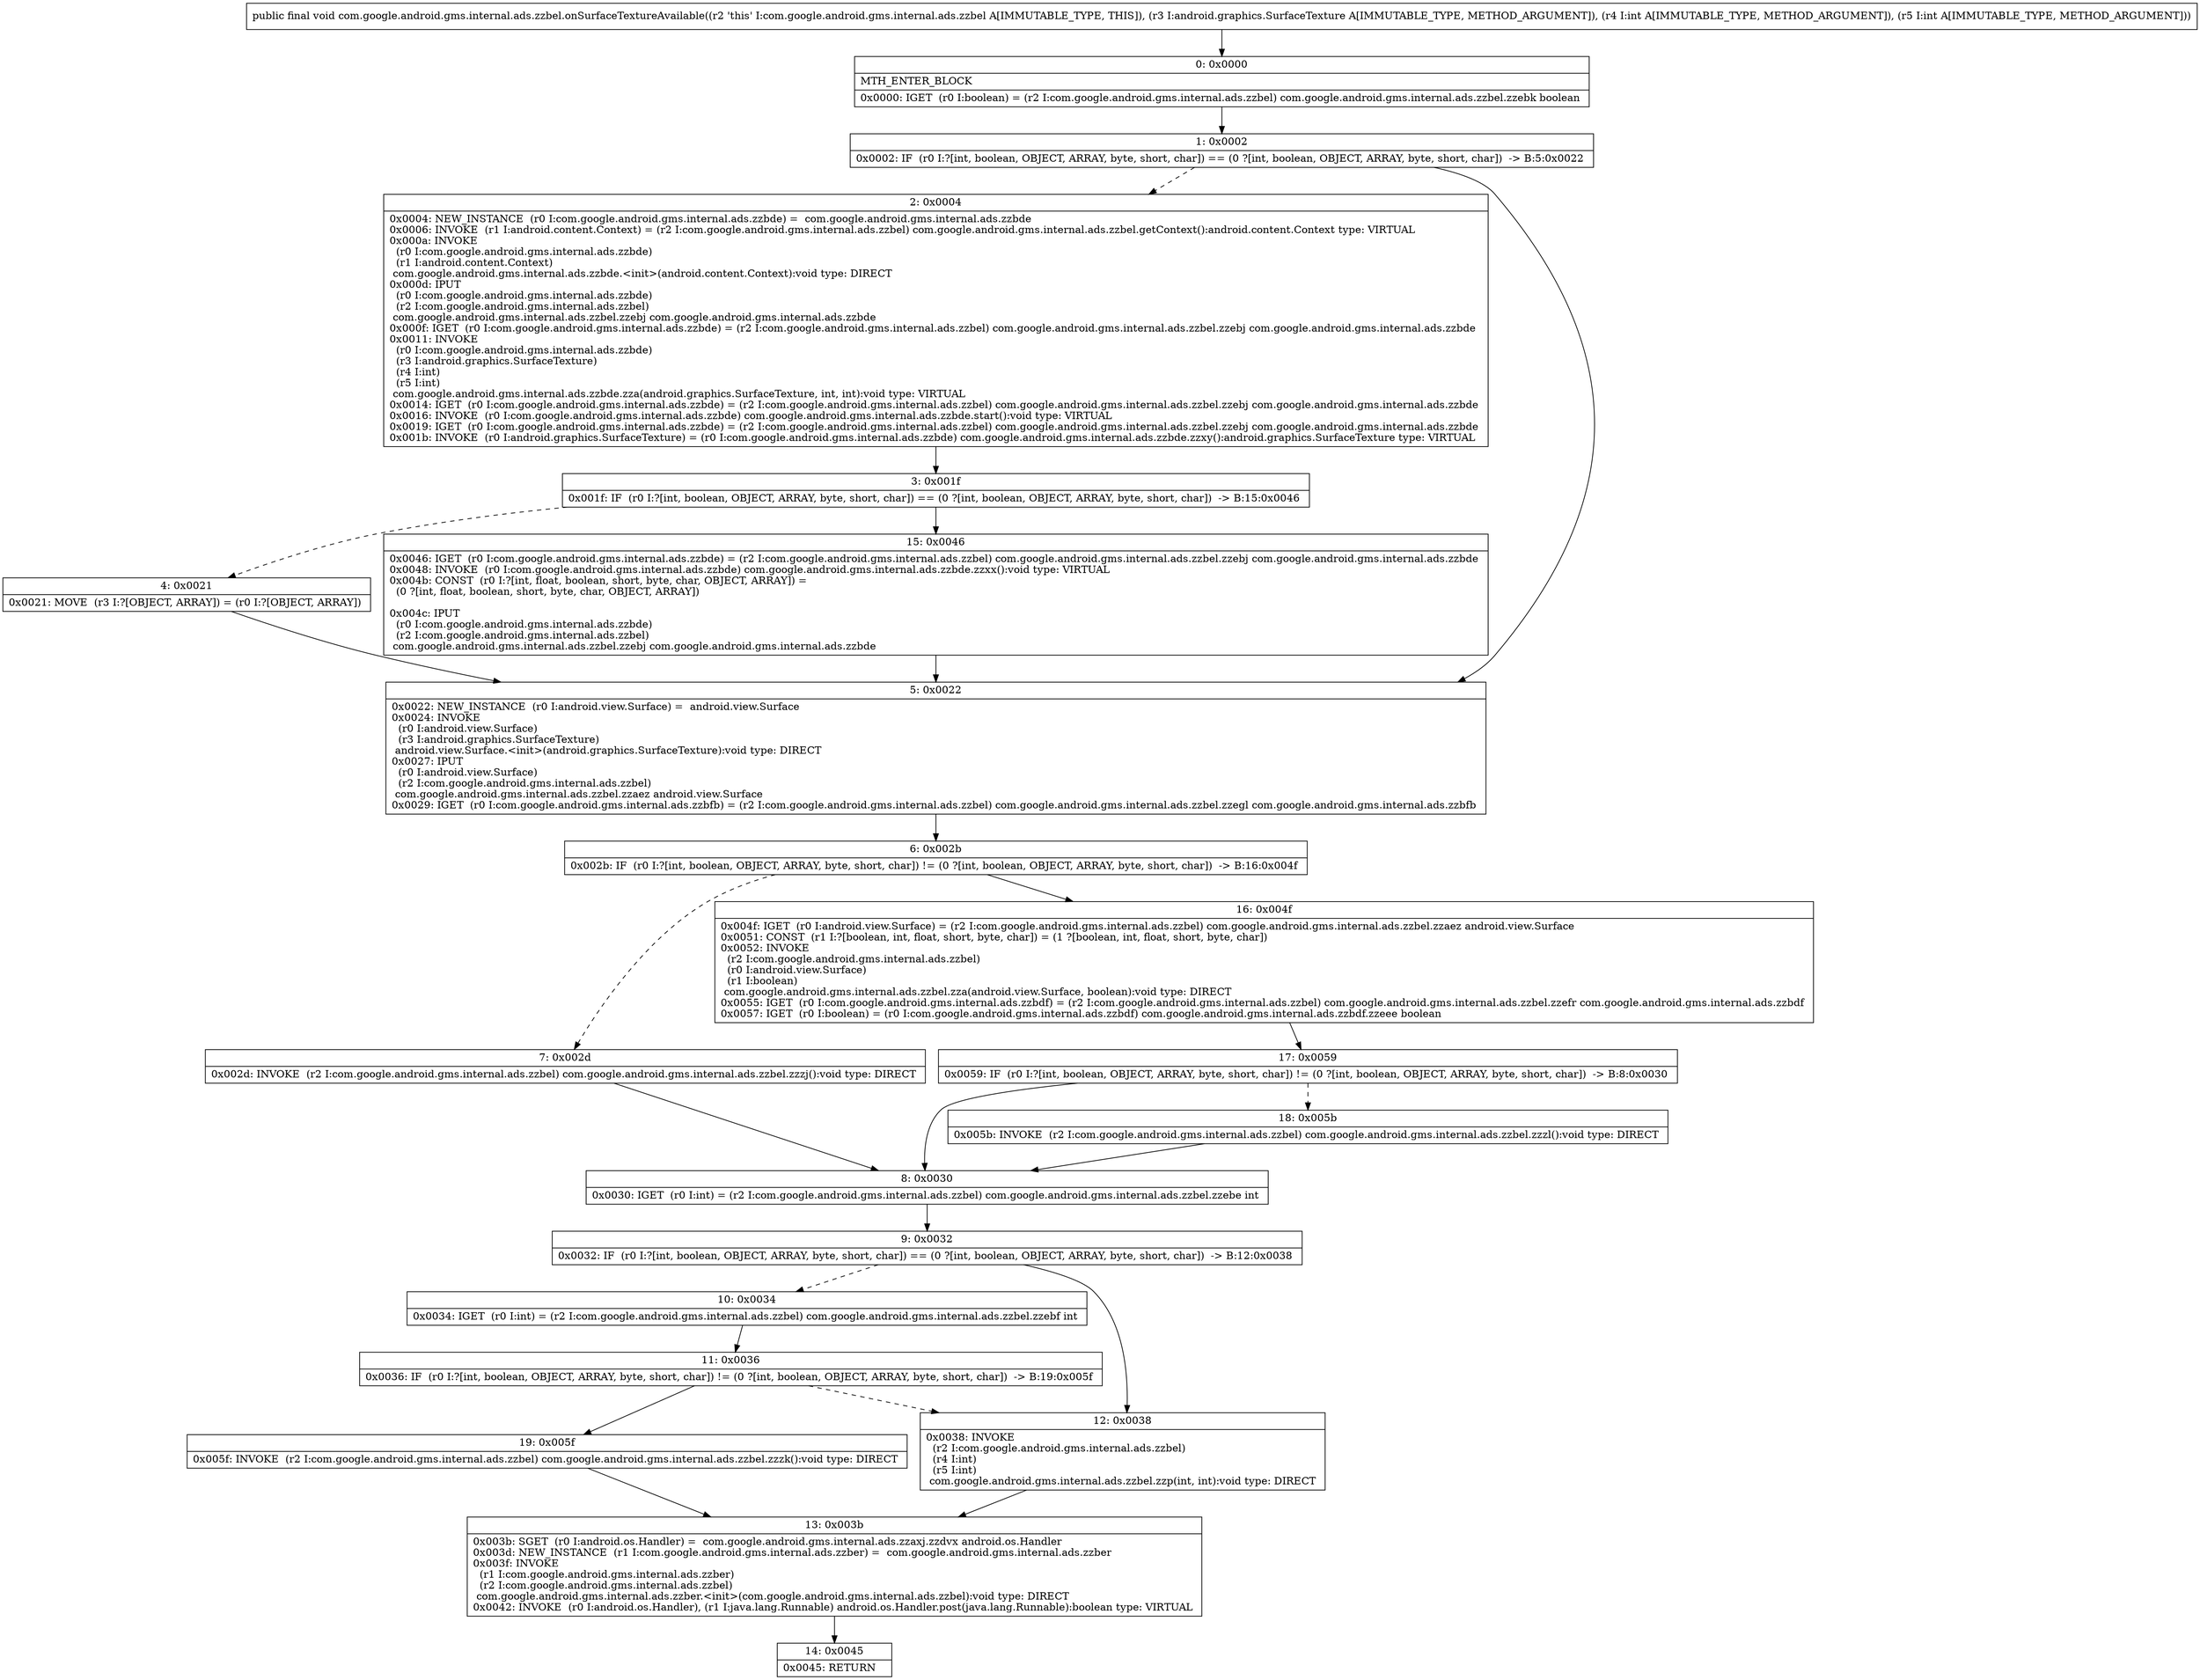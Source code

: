 digraph "CFG forcom.google.android.gms.internal.ads.zzbel.onSurfaceTextureAvailable(Landroid\/graphics\/SurfaceTexture;II)V" {
Node_0 [shape=record,label="{0\:\ 0x0000|MTH_ENTER_BLOCK\l|0x0000: IGET  (r0 I:boolean) = (r2 I:com.google.android.gms.internal.ads.zzbel) com.google.android.gms.internal.ads.zzbel.zzebk boolean \l}"];
Node_1 [shape=record,label="{1\:\ 0x0002|0x0002: IF  (r0 I:?[int, boolean, OBJECT, ARRAY, byte, short, char]) == (0 ?[int, boolean, OBJECT, ARRAY, byte, short, char])  \-\> B:5:0x0022 \l}"];
Node_2 [shape=record,label="{2\:\ 0x0004|0x0004: NEW_INSTANCE  (r0 I:com.google.android.gms.internal.ads.zzbde) =  com.google.android.gms.internal.ads.zzbde \l0x0006: INVOKE  (r1 I:android.content.Context) = (r2 I:com.google.android.gms.internal.ads.zzbel) com.google.android.gms.internal.ads.zzbel.getContext():android.content.Context type: VIRTUAL \l0x000a: INVOKE  \l  (r0 I:com.google.android.gms.internal.ads.zzbde)\l  (r1 I:android.content.Context)\l com.google.android.gms.internal.ads.zzbde.\<init\>(android.content.Context):void type: DIRECT \l0x000d: IPUT  \l  (r0 I:com.google.android.gms.internal.ads.zzbde)\l  (r2 I:com.google.android.gms.internal.ads.zzbel)\l com.google.android.gms.internal.ads.zzbel.zzebj com.google.android.gms.internal.ads.zzbde \l0x000f: IGET  (r0 I:com.google.android.gms.internal.ads.zzbde) = (r2 I:com.google.android.gms.internal.ads.zzbel) com.google.android.gms.internal.ads.zzbel.zzebj com.google.android.gms.internal.ads.zzbde \l0x0011: INVOKE  \l  (r0 I:com.google.android.gms.internal.ads.zzbde)\l  (r3 I:android.graphics.SurfaceTexture)\l  (r4 I:int)\l  (r5 I:int)\l com.google.android.gms.internal.ads.zzbde.zza(android.graphics.SurfaceTexture, int, int):void type: VIRTUAL \l0x0014: IGET  (r0 I:com.google.android.gms.internal.ads.zzbde) = (r2 I:com.google.android.gms.internal.ads.zzbel) com.google.android.gms.internal.ads.zzbel.zzebj com.google.android.gms.internal.ads.zzbde \l0x0016: INVOKE  (r0 I:com.google.android.gms.internal.ads.zzbde) com.google.android.gms.internal.ads.zzbde.start():void type: VIRTUAL \l0x0019: IGET  (r0 I:com.google.android.gms.internal.ads.zzbde) = (r2 I:com.google.android.gms.internal.ads.zzbel) com.google.android.gms.internal.ads.zzbel.zzebj com.google.android.gms.internal.ads.zzbde \l0x001b: INVOKE  (r0 I:android.graphics.SurfaceTexture) = (r0 I:com.google.android.gms.internal.ads.zzbde) com.google.android.gms.internal.ads.zzbde.zzxy():android.graphics.SurfaceTexture type: VIRTUAL \l}"];
Node_3 [shape=record,label="{3\:\ 0x001f|0x001f: IF  (r0 I:?[int, boolean, OBJECT, ARRAY, byte, short, char]) == (0 ?[int, boolean, OBJECT, ARRAY, byte, short, char])  \-\> B:15:0x0046 \l}"];
Node_4 [shape=record,label="{4\:\ 0x0021|0x0021: MOVE  (r3 I:?[OBJECT, ARRAY]) = (r0 I:?[OBJECT, ARRAY]) \l}"];
Node_5 [shape=record,label="{5\:\ 0x0022|0x0022: NEW_INSTANCE  (r0 I:android.view.Surface) =  android.view.Surface \l0x0024: INVOKE  \l  (r0 I:android.view.Surface)\l  (r3 I:android.graphics.SurfaceTexture)\l android.view.Surface.\<init\>(android.graphics.SurfaceTexture):void type: DIRECT \l0x0027: IPUT  \l  (r0 I:android.view.Surface)\l  (r2 I:com.google.android.gms.internal.ads.zzbel)\l com.google.android.gms.internal.ads.zzbel.zzaez android.view.Surface \l0x0029: IGET  (r0 I:com.google.android.gms.internal.ads.zzbfb) = (r2 I:com.google.android.gms.internal.ads.zzbel) com.google.android.gms.internal.ads.zzbel.zzegl com.google.android.gms.internal.ads.zzbfb \l}"];
Node_6 [shape=record,label="{6\:\ 0x002b|0x002b: IF  (r0 I:?[int, boolean, OBJECT, ARRAY, byte, short, char]) != (0 ?[int, boolean, OBJECT, ARRAY, byte, short, char])  \-\> B:16:0x004f \l}"];
Node_7 [shape=record,label="{7\:\ 0x002d|0x002d: INVOKE  (r2 I:com.google.android.gms.internal.ads.zzbel) com.google.android.gms.internal.ads.zzbel.zzzj():void type: DIRECT \l}"];
Node_8 [shape=record,label="{8\:\ 0x0030|0x0030: IGET  (r0 I:int) = (r2 I:com.google.android.gms.internal.ads.zzbel) com.google.android.gms.internal.ads.zzbel.zzebe int \l}"];
Node_9 [shape=record,label="{9\:\ 0x0032|0x0032: IF  (r0 I:?[int, boolean, OBJECT, ARRAY, byte, short, char]) == (0 ?[int, boolean, OBJECT, ARRAY, byte, short, char])  \-\> B:12:0x0038 \l}"];
Node_10 [shape=record,label="{10\:\ 0x0034|0x0034: IGET  (r0 I:int) = (r2 I:com.google.android.gms.internal.ads.zzbel) com.google.android.gms.internal.ads.zzbel.zzebf int \l}"];
Node_11 [shape=record,label="{11\:\ 0x0036|0x0036: IF  (r0 I:?[int, boolean, OBJECT, ARRAY, byte, short, char]) != (0 ?[int, boolean, OBJECT, ARRAY, byte, short, char])  \-\> B:19:0x005f \l}"];
Node_12 [shape=record,label="{12\:\ 0x0038|0x0038: INVOKE  \l  (r2 I:com.google.android.gms.internal.ads.zzbel)\l  (r4 I:int)\l  (r5 I:int)\l com.google.android.gms.internal.ads.zzbel.zzp(int, int):void type: DIRECT \l}"];
Node_13 [shape=record,label="{13\:\ 0x003b|0x003b: SGET  (r0 I:android.os.Handler) =  com.google.android.gms.internal.ads.zzaxj.zzdvx android.os.Handler \l0x003d: NEW_INSTANCE  (r1 I:com.google.android.gms.internal.ads.zzber) =  com.google.android.gms.internal.ads.zzber \l0x003f: INVOKE  \l  (r1 I:com.google.android.gms.internal.ads.zzber)\l  (r2 I:com.google.android.gms.internal.ads.zzbel)\l com.google.android.gms.internal.ads.zzber.\<init\>(com.google.android.gms.internal.ads.zzbel):void type: DIRECT \l0x0042: INVOKE  (r0 I:android.os.Handler), (r1 I:java.lang.Runnable) android.os.Handler.post(java.lang.Runnable):boolean type: VIRTUAL \l}"];
Node_14 [shape=record,label="{14\:\ 0x0045|0x0045: RETURN   \l}"];
Node_15 [shape=record,label="{15\:\ 0x0046|0x0046: IGET  (r0 I:com.google.android.gms.internal.ads.zzbde) = (r2 I:com.google.android.gms.internal.ads.zzbel) com.google.android.gms.internal.ads.zzbel.zzebj com.google.android.gms.internal.ads.zzbde \l0x0048: INVOKE  (r0 I:com.google.android.gms.internal.ads.zzbde) com.google.android.gms.internal.ads.zzbde.zzxx():void type: VIRTUAL \l0x004b: CONST  (r0 I:?[int, float, boolean, short, byte, char, OBJECT, ARRAY]) = \l  (0 ?[int, float, boolean, short, byte, char, OBJECT, ARRAY])\l \l0x004c: IPUT  \l  (r0 I:com.google.android.gms.internal.ads.zzbde)\l  (r2 I:com.google.android.gms.internal.ads.zzbel)\l com.google.android.gms.internal.ads.zzbel.zzebj com.google.android.gms.internal.ads.zzbde \l}"];
Node_16 [shape=record,label="{16\:\ 0x004f|0x004f: IGET  (r0 I:android.view.Surface) = (r2 I:com.google.android.gms.internal.ads.zzbel) com.google.android.gms.internal.ads.zzbel.zzaez android.view.Surface \l0x0051: CONST  (r1 I:?[boolean, int, float, short, byte, char]) = (1 ?[boolean, int, float, short, byte, char]) \l0x0052: INVOKE  \l  (r2 I:com.google.android.gms.internal.ads.zzbel)\l  (r0 I:android.view.Surface)\l  (r1 I:boolean)\l com.google.android.gms.internal.ads.zzbel.zza(android.view.Surface, boolean):void type: DIRECT \l0x0055: IGET  (r0 I:com.google.android.gms.internal.ads.zzbdf) = (r2 I:com.google.android.gms.internal.ads.zzbel) com.google.android.gms.internal.ads.zzbel.zzefr com.google.android.gms.internal.ads.zzbdf \l0x0057: IGET  (r0 I:boolean) = (r0 I:com.google.android.gms.internal.ads.zzbdf) com.google.android.gms.internal.ads.zzbdf.zzeee boolean \l}"];
Node_17 [shape=record,label="{17\:\ 0x0059|0x0059: IF  (r0 I:?[int, boolean, OBJECT, ARRAY, byte, short, char]) != (0 ?[int, boolean, OBJECT, ARRAY, byte, short, char])  \-\> B:8:0x0030 \l}"];
Node_18 [shape=record,label="{18\:\ 0x005b|0x005b: INVOKE  (r2 I:com.google.android.gms.internal.ads.zzbel) com.google.android.gms.internal.ads.zzbel.zzzl():void type: DIRECT \l}"];
Node_19 [shape=record,label="{19\:\ 0x005f|0x005f: INVOKE  (r2 I:com.google.android.gms.internal.ads.zzbel) com.google.android.gms.internal.ads.zzbel.zzzk():void type: DIRECT \l}"];
MethodNode[shape=record,label="{public final void com.google.android.gms.internal.ads.zzbel.onSurfaceTextureAvailable((r2 'this' I:com.google.android.gms.internal.ads.zzbel A[IMMUTABLE_TYPE, THIS]), (r3 I:android.graphics.SurfaceTexture A[IMMUTABLE_TYPE, METHOD_ARGUMENT]), (r4 I:int A[IMMUTABLE_TYPE, METHOD_ARGUMENT]), (r5 I:int A[IMMUTABLE_TYPE, METHOD_ARGUMENT])) }"];
MethodNode -> Node_0;
Node_0 -> Node_1;
Node_1 -> Node_2[style=dashed];
Node_1 -> Node_5;
Node_2 -> Node_3;
Node_3 -> Node_4[style=dashed];
Node_3 -> Node_15;
Node_4 -> Node_5;
Node_5 -> Node_6;
Node_6 -> Node_7[style=dashed];
Node_6 -> Node_16;
Node_7 -> Node_8;
Node_8 -> Node_9;
Node_9 -> Node_10[style=dashed];
Node_9 -> Node_12;
Node_10 -> Node_11;
Node_11 -> Node_12[style=dashed];
Node_11 -> Node_19;
Node_12 -> Node_13;
Node_13 -> Node_14;
Node_15 -> Node_5;
Node_16 -> Node_17;
Node_17 -> Node_8;
Node_17 -> Node_18[style=dashed];
Node_18 -> Node_8;
Node_19 -> Node_13;
}

